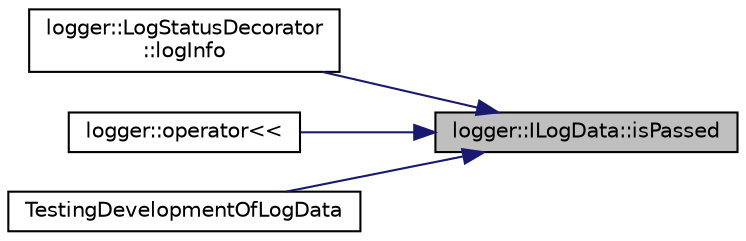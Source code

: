 digraph "logger::ILogData::isPassed"
{
 // LATEX_PDF_SIZE
  edge [fontname="Helvetica",fontsize="10",labelfontname="Helvetica",labelfontsize="10"];
  node [fontname="Helvetica",fontsize="10",shape=record];
  rankdir="RL";
  Node1 [label="logger::ILogData::isPassed",height=0.2,width=0.4,color="black", fillcolor="grey75", style="filled", fontcolor="black",tooltip=" "];
  Node1 -> Node2 [dir="back",color="midnightblue",fontsize="10",style="solid"];
  Node2 [label="logger::LogStatusDecorator\l::logInfo",height=0.2,width=0.4,color="black", fillcolor="white", style="filled",URL="$classlogger_1_1_log_status_decorator.html#ac16108895dd69a54fb8a96b0ac7186e4",tooltip=" "];
  Node1 -> Node3 [dir="back",color="midnightblue",fontsize="10",style="solid"];
  Node3 [label="logger::operator\<\<",height=0.2,width=0.4,color="black", fillcolor="white", style="filled",URL="$namespacelogger.html#ab2350f9fde58c59d0f746d1afbd38460",tooltip=" "];
  Node1 -> Node4 [dir="back",color="midnightblue",fontsize="10",style="solid"];
  Node4 [label="TestingDevelopmentOfLogData",height=0.2,width=0.4,color="black", fillcolor="white", style="filled",URL="$_c_s_e687___test_harness_8cpp.html#a782d1a00ebeeaa3f85e6e73e93321afb",tooltip=" "];
}
